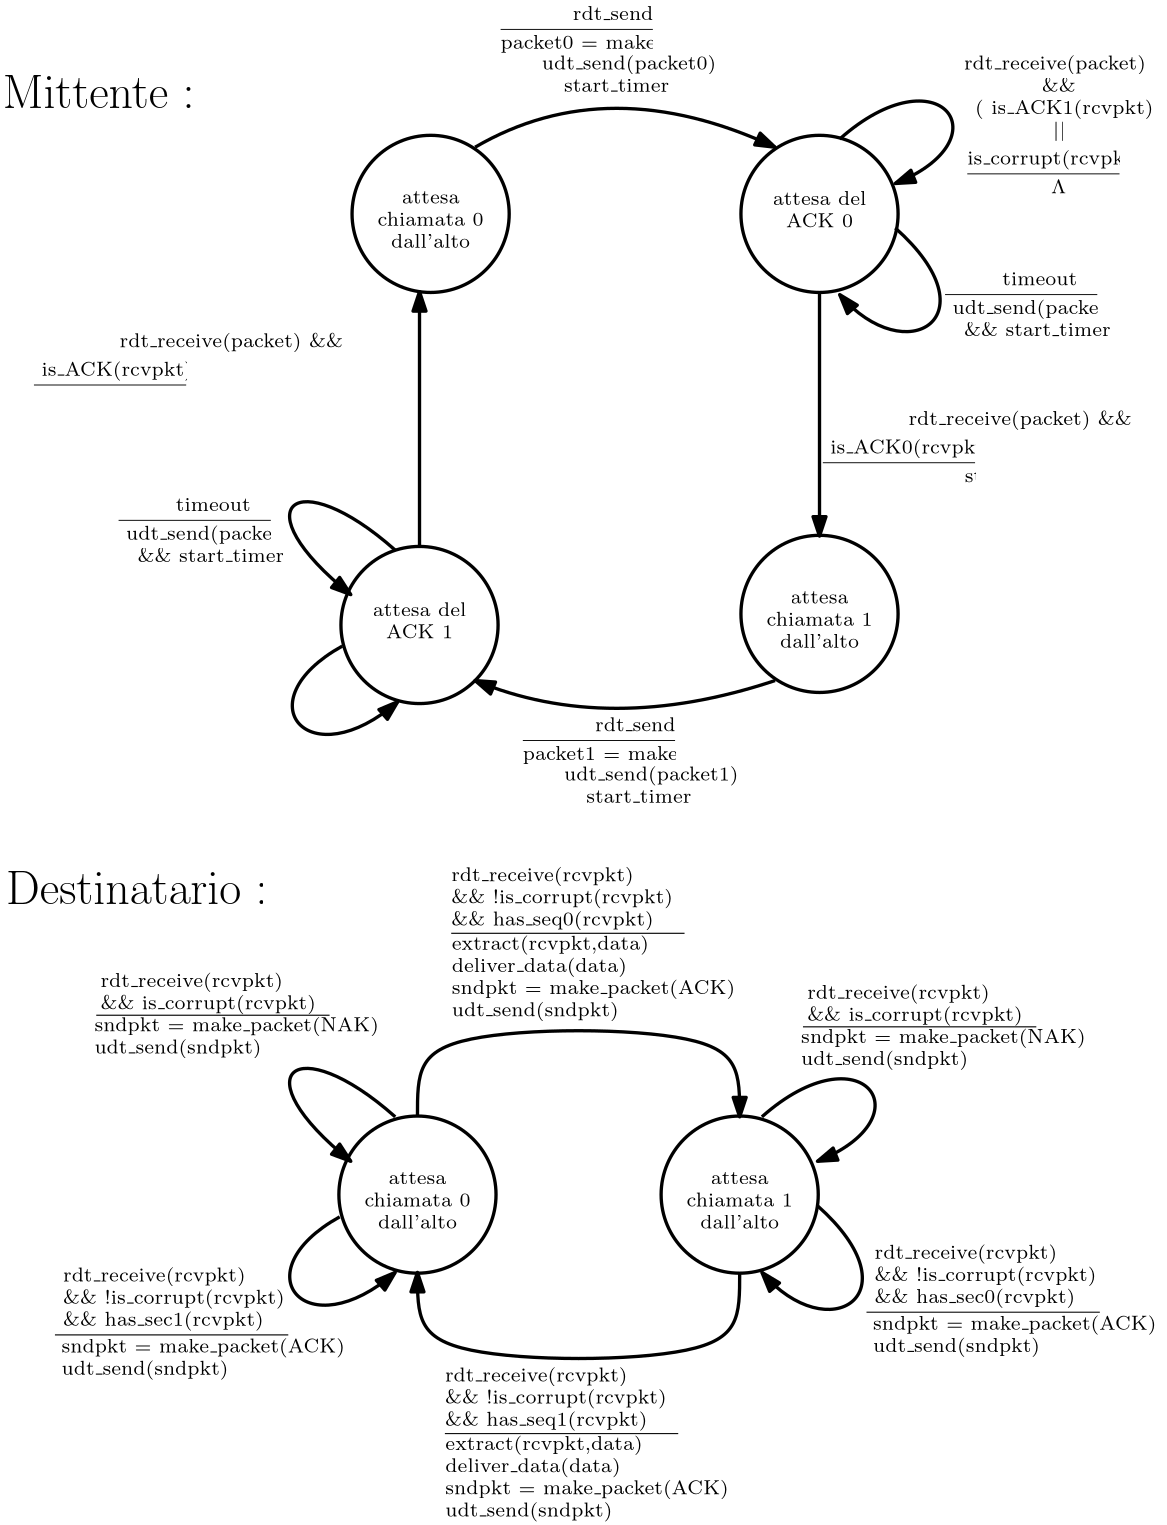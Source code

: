 <?xml version="1.0"?>
<!DOCTYPE ipe SYSTEM "ipe.dtd">
<ipe version="70218" creator="Ipe 7.2.28">
<info created="D:20240329191315" modified="D:20240329192131"/>
<preamble>\usepackage{amssymb}
\usepackage{amsmath}</preamble>
<ipestyle name="basic">
<symbol name="arrow/arc(spx)">
<path stroke="sym-stroke" fill="sym-stroke" pen="sym-pen">
0 0 m
-1 0.333 l
-1 -0.333 l
h
</path>
</symbol>
<symbol name="arrow/farc(spx)">
<path stroke="sym-stroke" fill="white" pen="sym-pen">
0 0 m
-1 0.333 l
-1 -0.333 l
h
</path>
</symbol>
<symbol name="arrow/ptarc(spx)">
<path stroke="sym-stroke" fill="sym-stroke" pen="sym-pen">
0 0 m
-1 0.333 l
-0.8 0 l
-1 -0.333 l
h
</path>
</symbol>
<symbol name="arrow/fptarc(spx)">
<path stroke="sym-stroke" fill="white" pen="sym-pen">
0 0 m
-1 0.333 l
-0.8 0 l
-1 -0.333 l
h
</path>
</symbol>
<symbol name="mark/circle(sx)" transformations="translations">
<path fill="sym-stroke">
0.6 0 0 0.6 0 0 e
0.4 0 0 0.4 0 0 e
</path>
</symbol>
<symbol name="mark/disk(sx)" transformations="translations">
<path fill="sym-stroke">
0.6 0 0 0.6 0 0 e
</path>
</symbol>
<symbol name="mark/fdisk(sfx)" transformations="translations">
<group>
<path fill="sym-fill">
0.5 0 0 0.5 0 0 e
</path>
<path fill="sym-stroke" fillrule="eofill">
0.6 0 0 0.6 0 0 e
0.4 0 0 0.4 0 0 e
</path>
</group>
</symbol>
<symbol name="mark/box(sx)" transformations="translations">
<path fill="sym-stroke" fillrule="eofill">
-0.6 -0.6 m
0.6 -0.6 l
0.6 0.6 l
-0.6 0.6 l
h
-0.4 -0.4 m
0.4 -0.4 l
0.4 0.4 l
-0.4 0.4 l
h
</path>
</symbol>
<symbol name="mark/square(sx)" transformations="translations">
<path fill="sym-stroke">
-0.6 -0.6 m
0.6 -0.6 l
0.6 0.6 l
-0.6 0.6 l
h
</path>
</symbol>
<symbol name="mark/fsquare(sfx)" transformations="translations">
<group>
<path fill="sym-fill">
-0.5 -0.5 m
0.5 -0.5 l
0.5 0.5 l
-0.5 0.5 l
h
</path>
<path fill="sym-stroke" fillrule="eofill">
-0.6 -0.6 m
0.6 -0.6 l
0.6 0.6 l
-0.6 0.6 l
h
-0.4 -0.4 m
0.4 -0.4 l
0.4 0.4 l
-0.4 0.4 l
h
</path>
</group>
</symbol>
<symbol name="mark/cross(sx)" transformations="translations">
<group>
<path fill="sym-stroke">
-0.43 -0.57 m
0.57 0.43 l
0.43 0.57 l
-0.57 -0.43 l
h
</path>
<path fill="sym-stroke">
-0.43 0.57 m
0.57 -0.43 l
0.43 -0.57 l
-0.57 0.43 l
h
</path>
</group>
</symbol>
<symbol name="arrow/fnormal(spx)">
<path stroke="sym-stroke" fill="white" pen="sym-pen">
0 0 m
-1 0.333 l
-1 -0.333 l
h
</path>
</symbol>
<symbol name="arrow/pointed(spx)">
<path stroke="sym-stroke" fill="sym-stroke" pen="sym-pen">
0 0 m
-1 0.333 l
-0.8 0 l
-1 -0.333 l
h
</path>
</symbol>
<symbol name="arrow/fpointed(spx)">
<path stroke="sym-stroke" fill="white" pen="sym-pen">
0 0 m
-1 0.333 l
-0.8 0 l
-1 -0.333 l
h
</path>
</symbol>
<symbol name="arrow/linear(spx)">
<path stroke="sym-stroke" pen="sym-pen">
-1 0.333 m
0 0 l
-1 -0.333 l
</path>
</symbol>
<symbol name="arrow/fdouble(spx)">
<path stroke="sym-stroke" fill="white" pen="sym-pen">
0 0 m
-1 0.333 l
-1 -0.333 l
h
-1 0 m
-2 0.333 l
-2 -0.333 l
h
</path>
</symbol>
<symbol name="arrow/double(spx)">
<path stroke="sym-stroke" fill="sym-stroke" pen="sym-pen">
0 0 m
-1 0.333 l
-1 -0.333 l
h
-1 0 m
-2 0.333 l
-2 -0.333 l
h
</path>
</symbol>
<symbol name="arrow/mid-normal(spx)">
<path stroke="sym-stroke" fill="sym-stroke" pen="sym-pen">
0.5 0 m
-0.5 0.333 l
-0.5 -0.333 l
h
</path>
</symbol>
<symbol name="arrow/mid-fnormal(spx)">
<path stroke="sym-stroke" fill="white" pen="sym-pen">
0.5 0 m
-0.5 0.333 l
-0.5 -0.333 l
h
</path>
</symbol>
<symbol name="arrow/mid-pointed(spx)">
<path stroke="sym-stroke" fill="sym-stroke" pen="sym-pen">
0.5 0 m
-0.5 0.333 l
-0.3 0 l
-0.5 -0.333 l
h
</path>
</symbol>
<symbol name="arrow/mid-fpointed(spx)">
<path stroke="sym-stroke" fill="white" pen="sym-pen">
0.5 0 m
-0.5 0.333 l
-0.3 0 l
-0.5 -0.333 l
h
</path>
</symbol>
<symbol name="arrow/mid-double(spx)">
<path stroke="sym-stroke" fill="sym-stroke" pen="sym-pen">
1 0 m
0 0.333 l
0 -0.333 l
h
0 0 m
-1 0.333 l
-1 -0.333 l
h
</path>
</symbol>
<symbol name="arrow/mid-fdouble(spx)">
<path stroke="sym-stroke" fill="white" pen="sym-pen">
1 0 m
0 0.333 l
0 -0.333 l
h
0 0 m
-1 0.333 l
-1 -0.333 l
h
</path>
</symbol>
<anglesize name="22.5 deg" value="22.5"/>
<anglesize name="30 deg" value="30"/>
<anglesize name="45 deg" value="45"/>
<anglesize name="60 deg" value="60"/>
<anglesize name="90 deg" value="90"/>
<arrowsize name="large" value="10"/>
<arrowsize name="small" value="5"/>
<arrowsize name="tiny" value="3"/>
<color name="blue" value="0 0 1"/>
<color name="brown" value="0.647 0.165 0.165"/>
<color name="darkblue" value="0 0 0.545"/>
<color name="darkcyan" value="0 0.545 0.545"/>
<color name="darkgray" value="0.663"/>
<color name="darkgreen" value="0 0.392 0"/>
<color name="darkmagenta" value="0.545 0 0.545"/>
<color name="darkorange" value="1 0.549 0"/>
<color name="darkred" value="0.545 0 0"/>
<color name="gold" value="1 0.843 0"/>
<color name="gray" value="0.745"/>
<color name="green" value="0 1 0"/>
<color name="lightblue" value="0.678 0.847 0.902"/>
<color name="lightcyan" value="0.878 1 1"/>
<color name="lightgray" value="0.827"/>
<color name="lightgreen" value="0.565 0.933 0.565"/>
<color name="lightyellow" value="1 1 0.878"/>
<color name="navy" value="0 0 0.502"/>
<color name="orange" value="1 0.647 0"/>
<color name="pink" value="1 0.753 0.796"/>
<color name="purple" value="0.627 0.125 0.941"/>
<color name="red" value="1 0 0"/>
<color name="seagreen" value="0.18 0.545 0.341"/>
<color name="turquoise" value="0.251 0.878 0.816"/>
<color name="violet" value="0.933 0.51 0.933"/>
<color name="yellow" value="1 1 0"/>
<dashstyle name="dash dot dotted" value="[4 2 1 2 1 2] 0"/>
<dashstyle name="dash dotted" value="[4 2 1 2] 0"/>
<dashstyle name="dashed" value="[4] 0"/>
<dashstyle name="dotted" value="[1 3] 0"/>
<gridsize name="10 pts (~3.5 mm)" value="10"/>
<gridsize name="14 pts (~5 mm)" value="14"/>
<gridsize name="16 pts (~6 mm)" value="16"/>
<gridsize name="20 pts (~7 mm)" value="20"/>
<gridsize name="28 pts (~10 mm)" value="28"/>
<gridsize name="32 pts (~12 mm)" value="32"/>
<gridsize name="4 pts" value="4"/>
<gridsize name="56 pts (~20 mm)" value="56"/>
<gridsize name="8 pts (~3 mm)" value="8"/>
<opacity name="10%" value="0.1"/>
<opacity name="30%" value="0.3"/>
<opacity name="50%" value="0.5"/>
<opacity name="75%" value="0.75"/>
<pen name="fat" value="1.2"/>
<pen name="heavier" value="0.8"/>
<pen name="ultrafat" value="2"/>
<symbolsize name="large" value="5"/>
<symbolsize name="small" value="2"/>
<symbolsize name="tiny" value="1.1"/>
<textsize name="Huge" value="\Huge"/>
<textsize name="LARGE" value="\LARGE"/>
<textsize name="Large" value="\Large"/>
<textsize name="footnote" value="\footnotesize"/>
<textsize name="huge" value="\huge"/>
<textsize name="large" value="\large"/>
<textsize name="script" value="\scriptsize"/>
<textsize name="small" value="\small"/>
<textsize name="tiny" value="\tiny"/>
<textstyle name="center" begin="\begin{center}" end="\end{center}"/>
<textstyle name="item" begin="\begin{itemize}\item{}" end="\end{itemize}"/>
<textstyle name="itemize" begin="\begin{itemize}" end="\end{itemize}"/>
<tiling name="falling" angle="-60" step="4" width="1"/>
<tiling name="rising" angle="30" step="4" width="1"/>
</ipestyle>
<page>
<layer name="alpha"/>
<view layers="alpha" active="alpha"/>
<text layer="alpha" matrix="1 0 0 1 68 -40" transformations="translations" pos="120 796" stroke="black" type="minipage" width="56" height="12.6" depth="7.63" valign="top" size="script">\begin{center}
attesa \\chiamata 0 dall&apos;alto
\end{center}</text>
<path matrix="1 0 0 1 68 -32" stroke="black" pen="fat">
28.2843 0 0 28.2843 148 780 e
</path>
<text matrix="1 0 0 1 120 28" transformations="translations" pos="120 796" stroke="black" type="minipage" width="56" height="11.653" depth="6.67" valign="top" size="script">\begin{center}
$\dfrac{\text{rdt\_send(data)}}{\text{packet0 = make\_packet(data)}}$
\end{center}</text>
<text matrix="1 0 0 1 16 24" transformations="translations" pos="240 776" stroke="black" type="label" width="62.796" height="5.234" depth="1.74" valign="baseline" size="script"> udt\_send(packet0)</text>
<text matrix="1 0 0 1 68 8" transformations="translations" pos="32 784" stroke="black" type="label" width="76.049" height="11.761" depth="0" halign="center" valign="center" size="LARGE">Mittente : </text>
<path matrix="1 0 0 1 208 -32" stroke="black" pen="fat">
28.2843 0 0 28.2843 148 780 e
</path>
<text matrix="1 0 0 1 208 -40" transformations="translations" pos="120 796" stroke="black" type="minipage" width="56" height="8.893" depth="3.92" valign="top" size="script">\begin{center}
attesa del\\  ACK  0
\end{center}</text>
<path matrix="1 0 0 1 8 -144" stroke="black" pen="fat" arrow="normal/normal">
332 724 m
272 704
224 724 c
</path>
<path matrix="1 0 0 1 8 0" stroke="black" pen="fat" arrow="normal/normal">
224 772 m
272 800
332 772 c
</path>
<text matrix="1 0 0 1 288 -24" transformations="translations" pos="120 796" stroke="black" type="minipage" width="56" height="10.779" depth="5.8" valign="top" size="script">\begin{center}
$\dfrac{\text{is\_corrupt(rcvpkt))}}{\Lambda}$
\end{center}</text>
<text matrix="1 0 0 1 -32 124" transformations="translations" pos="440 676" stroke="0" type="label" width="65.548" height="5.234" depth="1.74" valign="baseline" size="script">rdt\_receive(packet)</text>
<text matrix="1 0 0 1 220 156" transformations="translations" pos="216 636" stroke="0" type="label" width="12.232" height="4.843" depth="0" valign="baseline" size="script">\&amp;\&amp;</text>
<text matrix="1 0 0 1 208 -184" transformations="translations" pos="120 796" stroke="black" type="minipage" width="56" height="12.6" depth="7.63" valign="top" size="script">\begin{center}
attesa \\chiamata 1 dall&apos;alto
\end{center}</text>
<path matrix="1 0 0 1 208 -176" stroke="black" pen="fat">
28.2843 0 0 28.2843 148 780 e
</path>
<text matrix="1 0 0 1 236 -128" transformations="translations" pos="120 796" stroke="black" type="minipage" width="56" height="11.455" depth="6.48" valign="top" size="script">\begin{center}
$\dfrac{\text{ is\_ACK0(rcvpkt)}\&amp;\&amp;\text{!is\_corrupt(rcvpkt)}}{\text{stop\_timer}}$
\end{center}</text>
<text matrix="1 0 0 1 -52 -4" transformations="translations" pos="440 676" stroke="0" type="label" width="80.464" height="5.234" depth="1.74" valign="baseline" size="script">rdt\_receive(packet) \&amp;\&amp;</text>
<text matrix="1 0 0 1 128 -228" transformations="translations" pos="120 796" stroke="black" type="minipage" width="56" height="11.653" depth="6.67" valign="top" size="script">\begin{center}
$\dfrac{\text{rdt\_send(data)}}{\text{packet1 = make\_packet(data)}}$
\end{center}</text>
<text matrix="1 0 0 1 24 -232" transformations="translations" pos="240 776" stroke="black" type="label" width="62.796" height="5.234" depth="1.74" valign="baseline" size="script"> udt\_send(packet1)</text>
<path matrix="1 0 0 1 64 -180" stroke="black" pen="fat">
28.2843 0 0 28.2843 148 780 e
</path>
<text matrix="1 0 0 1 64 -188" transformations="translations" pos="120 796" stroke="black" type="minipage" width="56" height="8.893" depth="3.92" valign="top" size="script">\begin{center}
attesa del\\  ACK  1
\end{center}</text>
<text matrix="1 0 0 1 -48 -100" transformations="translations" pos="120 796" stroke="black" type="minipage" width="56" height="10.779" depth="5.8" valign="top" size="script">\begin{center}
$\dfrac{\text{ is\_ACK(rcvpkt)}\&amp;\&amp;\text{!is\_corrupt(rcvpkt)}}{\Lambda}$
\end{center}</text>
<text matrix="1 0 0 1 -336 24" transformations="translations" pos="440 676" stroke="0" type="label" width="80.464" height="5.234" depth="1.74" valign="baseline" size="script">rdt\_receive(packet) \&amp;\&amp;</text>
<text matrix="1 0 0 1 8 0" transformations="translations" pos="404 784" stroke="black" type="label" width="64.256" height="5.234" depth="1.74" valign="baseline" size="script" style="math">(\text{ is\_ACK1(rcvpkt)}</text>
<text matrix="1 0 0 1 36 -8" transformations="translations" pos="404 784" stroke="black" type="label" width="4.732" height="5.234" depth="1.74" valign="baseline" size="script" style="math">||</text>
<text matrix="1 0 0 1 63.26 -393.062" transformations="translations" pos="120 796" stroke="black" type="minipage" width="56" height="12.6" depth="7.63" valign="top" size="script">\begin{center}
attesa \\chiamata 0 dall&apos;alto
\end{center}</text>
<path matrix="1 0 0 1 63.26 -385.062" stroke="black" pen="fat">
28.2843 0 0 28.2843 148 780 e
</path>
<text matrix="1 0 0 1 179.26 -393.062" transformations="translations" pos="120 796" stroke="black" type="minipage" width="56" height="12.6" depth="7.63" valign="top" size="script">\begin{center}
attesa \\chiamata 1 dall&apos;alto
\end{center}</text>
<path matrix="1 0 0 1 179.26 -385.062" stroke="black" pen="fat">
28.2843 0 0 28.2843 148 780 e
</path>
<path matrix="1 0 0 1 19.26 -249.062" stroke="black" pen="fat" arrow="normal/normal">
192 672 m
192 688
192 704
308 704
308 688
308 672 c
</path>
<path matrix="1 0 0 1 19.26 -249.062" stroke="black" pen="fat" arrow="normal/normal">
308 616 m
308 600
308 584
192 584
192 600
192 616 c
</path>
<text matrix="1 0 0 1 23.4103 -238.987" transformations="translations" pos="200 752" stroke="black" type="minipage" width="104" height="13.944" depth="8.97" valign="top" size="script">rdt\_receive(rcvpkt) \\\&amp;\&amp; !is\_corrupt(rcvpkt) \\
\&amp;\&amp; has\_seq0(rcvpkt)</text>
<path matrix="1 0 0 1 23.4103 -246.987" stroke="black">
200 736 m
284 736 l
</path>
<text matrix="1 0 0 1 23.5832 -263.679" transformations="translations" pos="200 752" stroke="black" type="minipage" width="104" height="17.924" depth="12.96" valign="top" size="script">extract(rcvpkt,data)\\
deliver\_data(data)\\
sndpkt = make\_packet(ACK)\\
udt\_send(sndpkt)</text>
<text matrix="1 0 0 1 21.1353 -419.094" transformations="translations" pos="200 752" stroke="black" type="minipage" width="104" height="13.944" depth="8.97" valign="top" size="script">rdt\_receive(rcvpkt) \\\&amp;\&amp; !is\_corrupt(rcvpkt) \\
\&amp;\&amp; has\_seq1(rcvpkt)</text>
<path matrix="1 0 0 1 21.1353 -427.094" stroke="black">
200 736 m
284 736 l
</path>
<text matrix="1 0 0 1 21.3082 -443.786" transformations="translations" pos="200 752" stroke="black" type="minipage" width="104" height="17.924" depth="12.96" valign="top" size="script">extract(rcvpkt,data)\\
deliver\_data(data)\\
sndpkt = make\_packet(ACK)\\
udt\_send(sndpkt)</text>
<text matrix="1 0 0 1 151.541 -281.277" transformations="translations" pos="200 752" stroke="black" type="minipage" width="104" height="9.964" depth="4.98" valign="top" size="script">rdt\_receive(rcvpkt) \\\&amp;\&amp; is\_corrupt(rcvpkt)</text>
<text matrix="1 0 0 1 149.379 -297.213" transformations="translations" pos="200 752" stroke="black" type="minipage" width="104" height="9.964" depth="4.98" valign="top" size="script">sndpkt = make\_packet(NAK)\\
udt\_send(sndpkt)</text>
<path matrix="1 0 0 1 150.047 -280.653" stroke="black">
200 736 m
284 736 l
</path>
<path matrix="1 0 0 1 19.26 -249.062" stroke="black" pen="fat" arrow="normal/normal">
316 672 m
352 704
376 672
336 656 c
</path>
<path matrix="1 0 0 1 19.26 -249.062" stroke="black" pen="fat" arrow="normal/normal">
336 640 m
372 608
340 588
316 616 c
</path>
<path matrix="1 0 0 1 19.26 -249.062" stroke="black" pen="fat" arrow="normal/normal">
184 672 m
148 704
128 688
168 656 c
</path>
<path matrix="1 0 0 1 19.26 -249.062" stroke="black" pen="fat" arrow="normal/normal">
164 636 m
128 616
152 588
184 616 c
</path>
<text matrix="1 0 0 1 -102.884 -277.107" transformations="translations" pos="200 752" stroke="black" type="minipage" width="104" height="9.964" depth="4.98" valign="top" size="script">rdt\_receive(rcvpkt) \\\&amp;\&amp; is\_corrupt(rcvpkt)</text>
<text matrix="1 0 0 1 -105.046 -293.042" transformations="translations" pos="200 752" stroke="black" type="minipage" width="104" height="9.964" depth="4.98" valign="top" size="script">sndpkt = make\_packet(NAK)\\
udt\_send(sndpkt)</text>
<path matrix="1 0 0 1 -104.378 -276.482" stroke="black">
200 736 m
284 736 l
</path>
<text matrix="1 0 0 1 175.808 -374.933" transformations="translations" pos="200 752" stroke="black" type="minipage" width="104" height="13.944" depth="8.97" valign="top" size="script">rdt\_receive(rcvpkt) \\\&amp;\&amp; !is\_corrupt(rcvpkt)\\ \&amp;\&amp; has\_sec0(rcvpkt)</text>
<text matrix="1 0 0 1 175.249 -400.507" transformations="translations" pos="200 752" stroke="black" type="minipage" width="104" height="9.964" depth="4.98" valign="top" size="script">sndpkt = make\_packet(ACK)\\
udt\_send(sndpkt)</text>
<path matrix="1 0 0 1 172.913 -383.391" stroke="black">
200 736 m
284 736 l
</path>
<text matrix="1 0 0 1 -116.349 -383.105" transformations="translations" pos="200 752" stroke="black" type="minipage" width="104" height="13.944" depth="8.97" valign="top" size="script">rdt\_receive(rcvpkt) \\\&amp;\&amp; !is\_corrupt(rcvpkt)\\ \&amp;\&amp; has\_sec1(rcvpkt)</text>
<text matrix="1 0 0 1 -116.908 -408.679" transformations="translations" pos="200 752" stroke="black" type="minipage" width="104" height="9.964" depth="4.98" valign="top" size="script">sndpkt = make\_packet(ACK)\\
udt\_send(sndpkt)</text>
<path matrix="1 0 0 1 -119.244 -391.563" stroke="black">
200 736 m
284 736 l
</path>
<text matrix="1 0 0 1 81.7427 -278.569" transformations="translations" pos="32 784" stroke="black" type="label" width="101.203" height="11.761" depth="0" halign="center" valign="center" size="LARGE">Destinatario : </text>
<text matrix="1 0 0 1 24 16" transformations="translations" pos="240 776" stroke="black" type="label" width="37.896" height="4.691" depth="0" valign="baseline" size="script">start\_timer</text>
<text matrix="1 0 0 1 32 -240" transformations="translations" pos="240 776" stroke="black" type="label" width="37.896" height="4.691" depth="0" valign="baseline" size="script">start\_timer</text>
<path matrix="1 0 0 1 47.26 102.938" stroke="black" pen="fat" arrow="normal/normal">
316 672 m
352 704
376 672
336 656 c
</path>
<path matrix="1 0 0 1 47.26 102.938" stroke="black" pen="fat" arrow="normal/normal">
336 640 m
372 608
340 588
316 616 c
</path>
<path stroke="black" pen="fat" arrow="normal/normal">
356 720 m
356 632 l
</path>
<path stroke="black" pen="fat" arrow="normal/normal">
212 628 m
212 720 l
</path>
<text matrix="1 0 0 1 280 -68" transformations="translations" pos="120 796" stroke="black" type="minipage" width="56" height="11.383" depth="6.4" valign="top" size="script">\begin{center}
$\dfrac{\text{timeout}}{\text{ udt\_send(packet0) }}$
\end{center}</text>
<text matrix="1 0 0 1 -8 0" transformations="translations" pos="416 704" stroke="black" type="label" width="52.812" height="4.843" depth="0" valign="baseline" size="script">\&amp;\&amp; start\_timer</text>
<path matrix="1 0 0 1 19.26 -45.062" stroke="black" pen="fat" arrow="normal/normal">
184 672 m
148 704
128 688
168 656 c
</path>
<path matrix="1 0 0 1 20.1918 -43.5911" stroke="black" pen="fat" arrow="normal/normal">
164 636 m
128 616
152 588
184 616 c
</path>
<text matrix="1 0 0 1 -17.5309 -149.279" transformations="translations" pos="120 796" stroke="black" type="minipage" width="56" valign="top" size="script">\begin{center}
$\dfrac{\text{timeout}}{\text{ udt\_send(packet0) }}$
\end{center}</text>
<text matrix="1 0 0 1 -305.531 -81.2795" transformations="translations" pos="416 704" stroke="black" type="label" valign="baseline" size="script">\&amp;\&amp; start\_timer</text>
</page>
</ipe>
